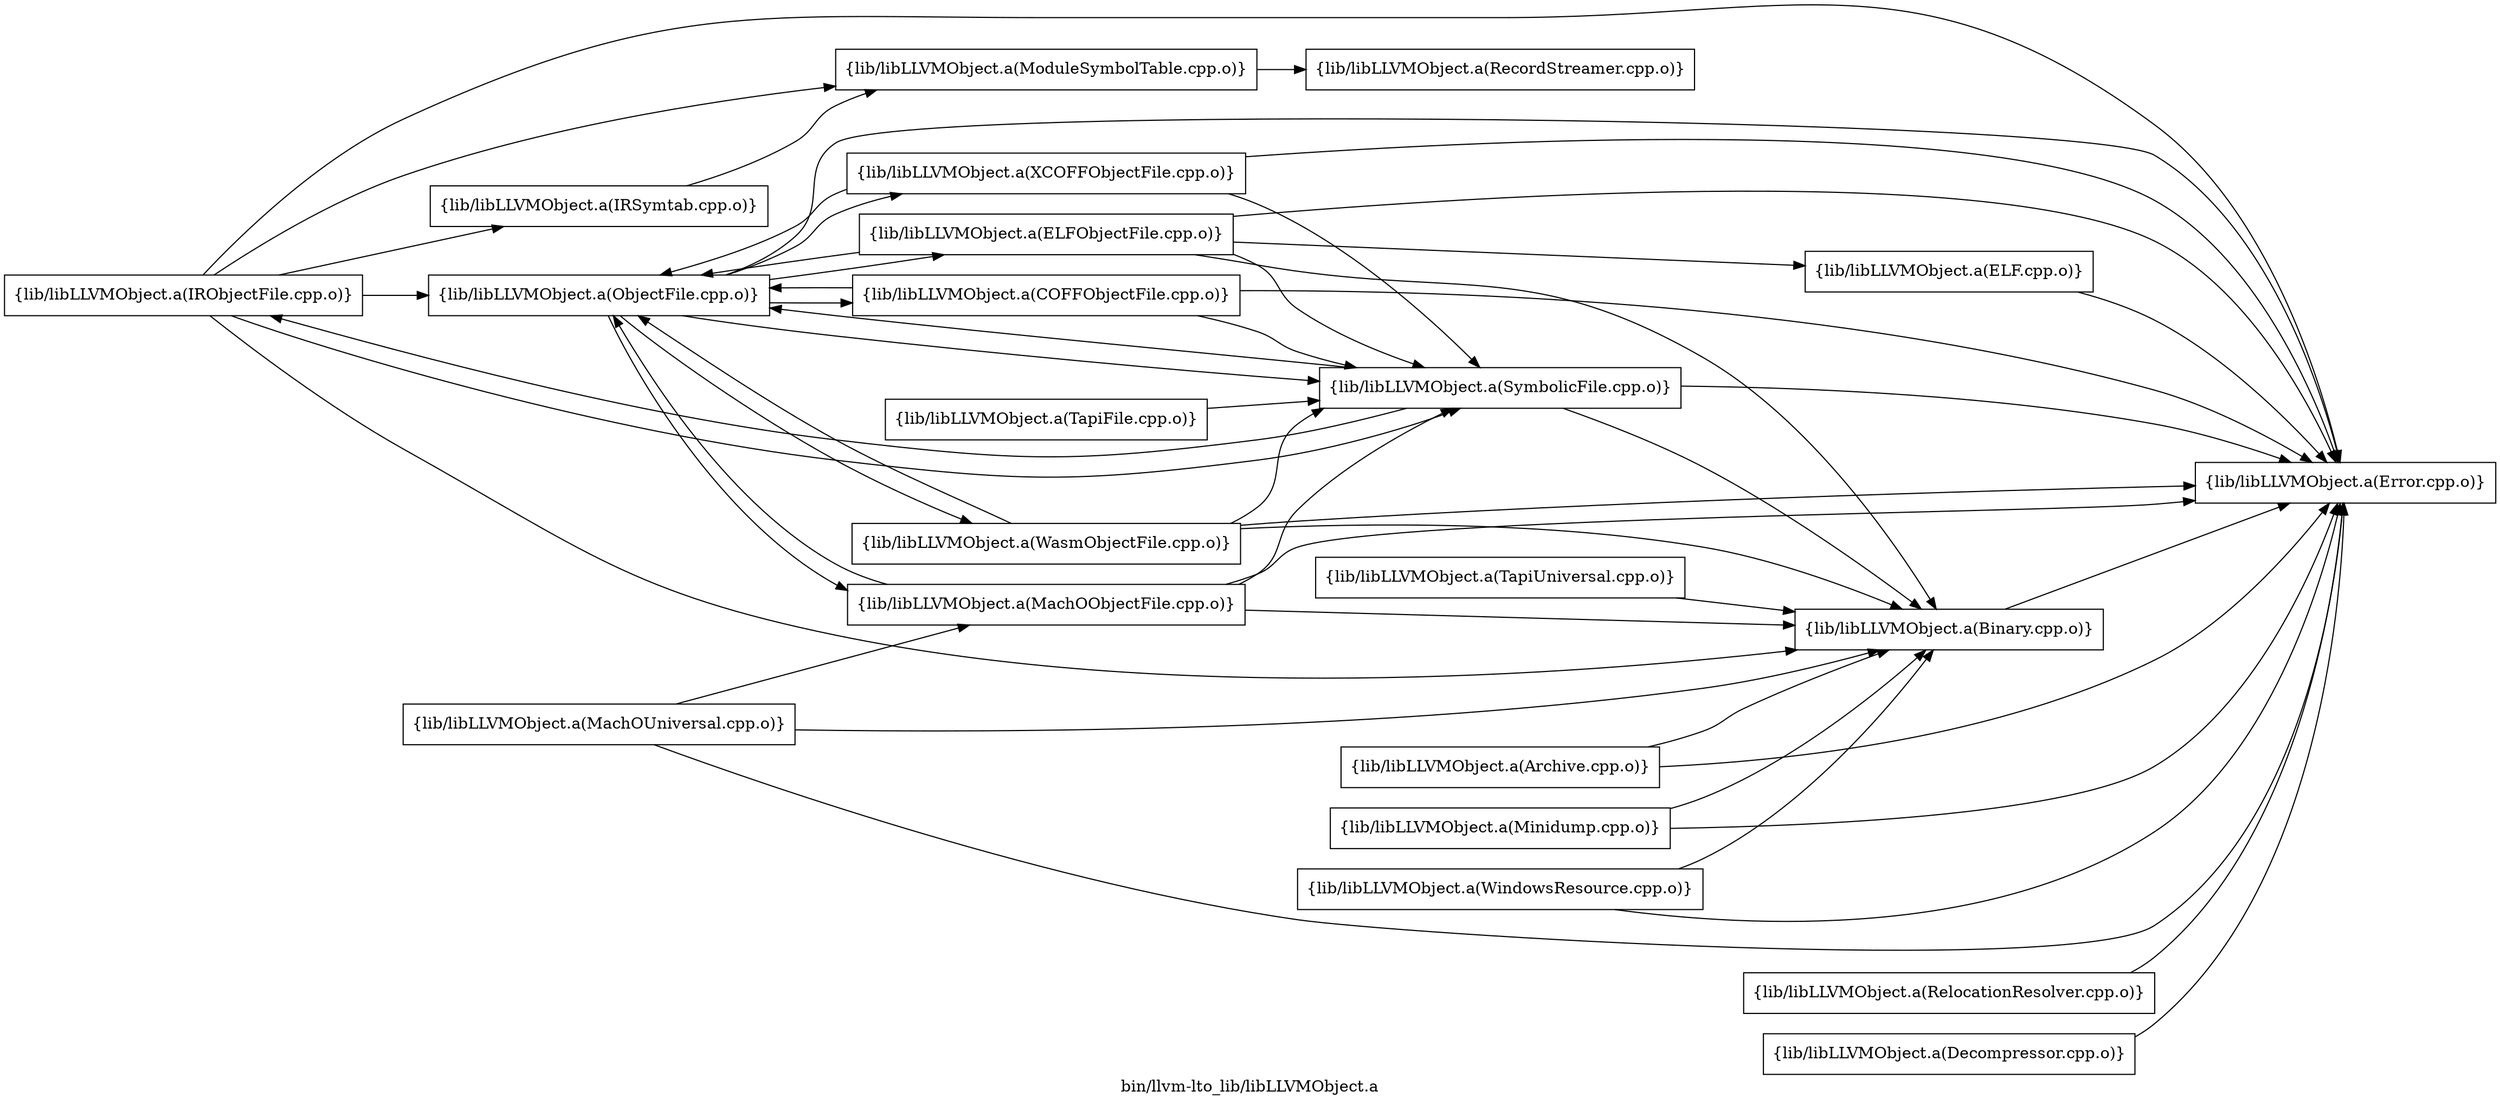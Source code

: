digraph "bin/llvm-lto_lib/libLLVMObject.a" {
	label="bin/llvm-lto_lib/libLLVMObject.a";
	rankdir=LR;
	{ rank=same; Node0x561523362a38;  }
	{ rank=same; Node0x561523360f58;  }
	{ rank=same; Node0x561523362a38;  }
	{ rank=same; Node0x561523360f58;  }

	Node0x561523362a38 [shape=record,shape=box,group=0,label="{lib/libLLVMObject.a(IRSymtab.cpp.o)}"];
	Node0x561523362a38 -> Node0x561523360f58;
	Node0x561523360f58 [shape=record,shape=box,group=0,label="{lib/libLLVMObject.a(ModuleSymbolTable.cpp.o)}"];
	Node0x561523360f58 -> Node0x56152334c3c8;
	Node0x56152334ad98 [shape=record,shape=box,group=0,label="{lib/libLLVMObject.a(IRObjectFile.cpp.o)}"];
	Node0x56152334ad98 -> Node0x5615233638e8;
	Node0x56152334ad98 -> Node0x561523362a38;
	Node0x56152334ad98 -> Node0x561523360f58;
	Node0x56152334ad98 -> Node0x561523360aa8;
	Node0x56152334ad98 -> Node0x56152334c698;
	Node0x56152334ad98 -> Node0x56152334c9b8;
	Node0x56152334c9b8 [shape=record,shape=box,group=0,label="{lib/libLLVMObject.a(Error.cpp.o)}"];
	Node0x5615233638e8 [shape=record,shape=box,group=0,label="{lib/libLLVMObject.a(Binary.cpp.o)}"];
	Node0x5615233638e8 -> Node0x56152334c9b8;
	Node0x561523360aa8 [shape=record,shape=box,group=0,label="{lib/libLLVMObject.a(ObjectFile.cpp.o)}"];
	Node0x561523360aa8 -> Node0x56152335f658;
	Node0x561523360aa8 -> Node0x5615233600a8;
	Node0x561523360aa8 -> Node0x561523354398;
	Node0x561523360aa8 -> Node0x56152334c698;
	Node0x561523360aa8 -> Node0x56152334f618;
	Node0x561523360aa8 -> Node0x56152334e768;
	Node0x561523360aa8 -> Node0x56152334c9b8;
	Node0x56152334c698 [shape=record,shape=box,group=0,label="{lib/libLLVMObject.a(SymbolicFile.cpp.o)}"];
	Node0x56152334c698 -> Node0x5615233638e8;
	Node0x56152334c698 -> Node0x561523360aa8;
	Node0x56152334c698 -> Node0x56152334c9b8;
	Node0x56152334c698 -> Node0x56152334ad98;
	Node0x561523363118 [shape=record,shape=box,group=0,label="{lib/libLLVMObject.a(Archive.cpp.o)}"];
	Node0x561523363118 -> Node0x5615233638e8;
	Node0x561523363118 -> Node0x56152334c9b8;
	Node0x56152335fb58 [shape=record,shape=box,group=0,label="{lib/libLLVMObject.a(MachOUniversal.cpp.o)}"];
	Node0x56152335fb58 -> Node0x5615233638e8;
	Node0x56152335fb58 -> Node0x56152335f658;
	Node0x56152335fb58 -> Node0x56152334c9b8;
	Node0x56152335f658 [shape=record,shape=box,group=0,label="{lib/libLLVMObject.a(MachOObjectFile.cpp.o)}"];
	Node0x56152335f658 -> Node0x5615233638e8;
	Node0x56152335f658 -> Node0x561523360aa8;
	Node0x56152335f658 -> Node0x56152334c698;
	Node0x56152335f658 -> Node0x56152334c9b8;
	Node0x56152335eed8 [shape=record,shape=box,group=0,label="{lib/libLLVMObject.a(Minidump.cpp.o)}"];
	Node0x56152335eed8 -> Node0x5615233638e8;
	Node0x56152335eed8 -> Node0x56152334c9b8;
	Node0x56152334c3c8 [shape=record,shape=box,group=0,label="{lib/libLLVMObject.a(RecordStreamer.cpp.o)}"];
	Node0x5615233600a8 [shape=record,shape=box,group=0,label="{lib/libLLVMObject.a(ELFObjectFile.cpp.o)}"];
	Node0x5615233600a8 -> Node0x5615233638e8;
	Node0x5615233600a8 -> Node0x561523360aa8;
	Node0x5615233600a8 -> Node0x561523353da8;
	Node0x5615233600a8 -> Node0x56152334c698;
	Node0x5615233600a8 -> Node0x56152334c9b8;
	Node0x561523354398 [shape=record,shape=box,group=0,label="{lib/libLLVMObject.a(COFFObjectFile.cpp.o)}"];
	Node0x561523354398 -> Node0x561523360aa8;
	Node0x561523354398 -> Node0x56152334c698;
	Node0x561523354398 -> Node0x56152334c9b8;
	Node0x56152334f618 [shape=record,shape=box,group=0,label="{lib/libLLVMObject.a(WasmObjectFile.cpp.o)}"];
	Node0x56152334f618 -> Node0x5615233638e8;
	Node0x56152334f618 -> Node0x561523360aa8;
	Node0x56152334f618 -> Node0x56152334c698;
	Node0x56152334f618 -> Node0x56152334c9b8;
	Node0x56152334e768 [shape=record,shape=box,group=0,label="{lib/libLLVMObject.a(XCOFFObjectFile.cpp.o)}"];
	Node0x56152334e768 -> Node0x561523360aa8;
	Node0x56152334e768 -> Node0x56152334c698;
	Node0x56152334e768 -> Node0x56152334c9b8;
	Node0x561523353da8 [shape=record,shape=box,group=0,label="{lib/libLLVMObject.a(ELF.cpp.o)}"];
	Node0x561523353da8 -> Node0x56152334c9b8;
	Node0x56152334e7b8 [shape=record,shape=box,group=0,label="{lib/libLLVMObject.a(TapiUniversal.cpp.o)}"];
	Node0x56152334e7b8 -> Node0x5615233638e8;
	Node0x56152334d638 [shape=record,shape=box,group=0,label="{lib/libLLVMObject.a(TapiFile.cpp.o)}"];
	Node0x56152334d638 -> Node0x56152334c698;
	Node0x56152334f848 [shape=record,shape=box,group=0,label="{lib/libLLVMObject.a(WindowsResource.cpp.o)}"];
	Node0x56152334f848 -> Node0x5615233638e8;
	Node0x56152334f848 -> Node0x56152334c9b8;
	Node0x56152336c0d8 [shape=record,shape=box,group=0,label="{lib/libLLVMObject.a(RelocationResolver.cpp.o)}"];
	Node0x56152336c0d8 -> Node0x56152334c9b8;
	Node0x56152335a158 [shape=record,shape=box,group=0,label="{lib/libLLVMObject.a(Decompressor.cpp.o)}"];
	Node0x56152335a158 -> Node0x56152334c9b8;
}
